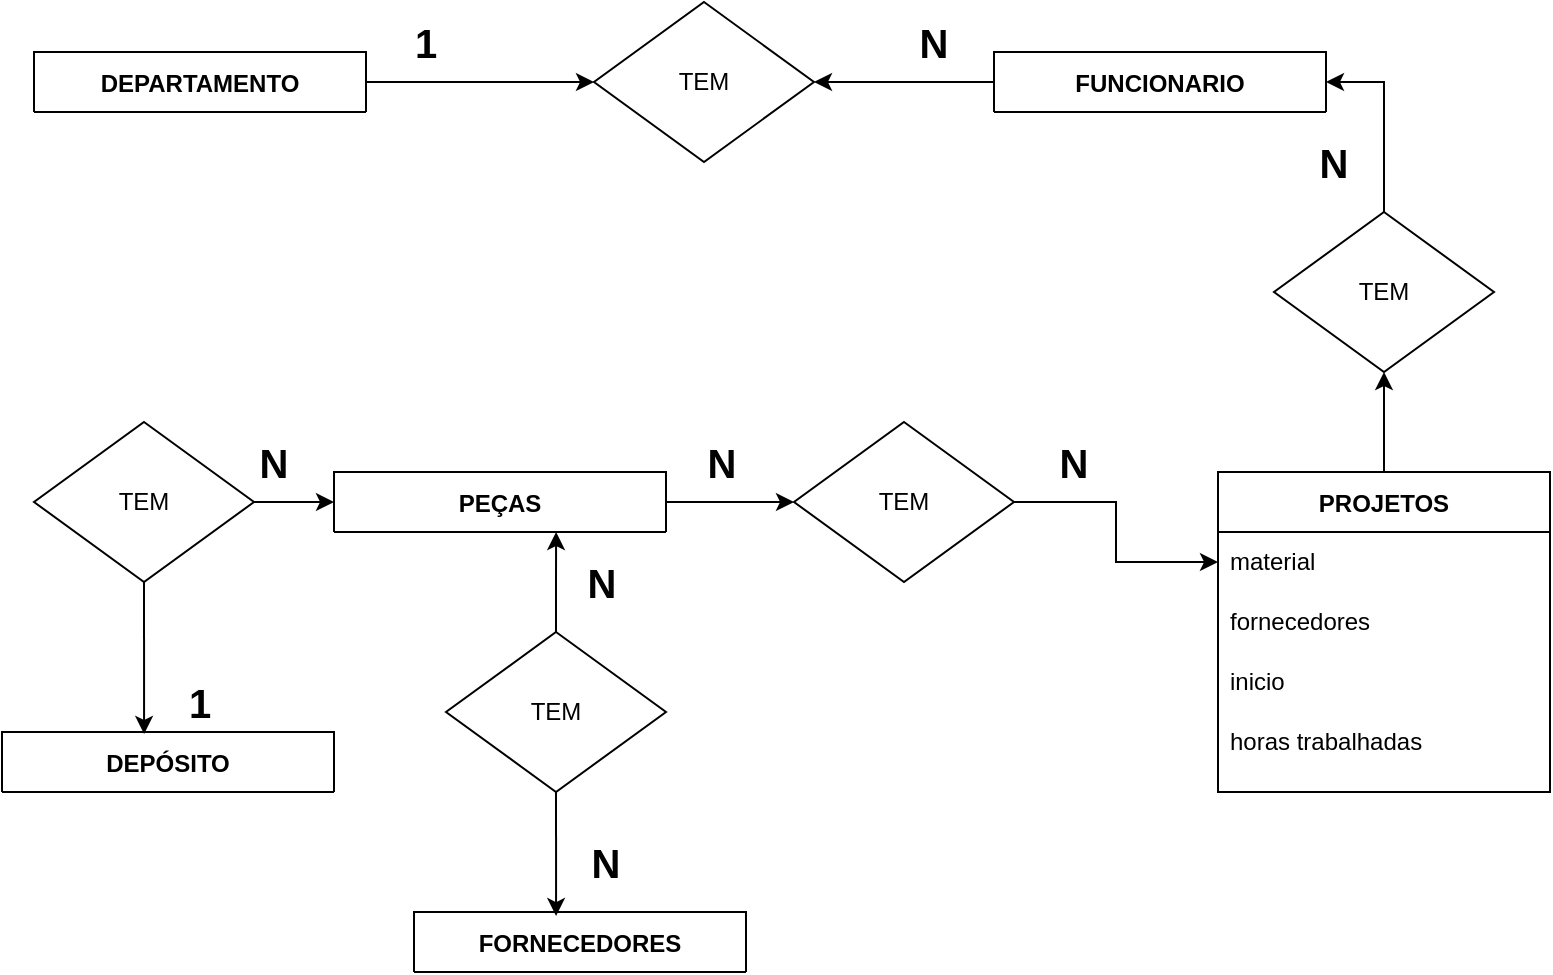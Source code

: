 <mxfile version="21.7.1" type="github">
  <diagram name="Página-1" id="EdCi6qqeYbmj2dqAL55u">
    <mxGraphModel dx="1434" dy="718" grid="1" gridSize="10" guides="1" tooltips="1" connect="1" arrows="1" fold="1" page="1" pageScale="1" pageWidth="827" pageHeight="1169" math="0" shadow="0">
      <root>
        <mxCell id="0" />
        <mxCell id="1" parent="0" />
        <mxCell id="l-YQVCtkZj5Swf5vdeMX-42" style="edgeStyle=orthogonalEdgeStyle;rounded=0;orthogonalLoop=1;jettySize=auto;html=1;exitX=1;exitY=0.5;exitDx=0;exitDy=0;entryX=0;entryY=0.5;entryDx=0;entryDy=0;" edge="1" parent="1" source="l-YQVCtkZj5Swf5vdeMX-6" target="l-YQVCtkZj5Swf5vdeMX-24">
          <mxGeometry relative="1" as="geometry" />
        </mxCell>
        <mxCell id="l-YQVCtkZj5Swf5vdeMX-6" value="DEPARTAMENTO" style="swimlane;startSize=30;" vertex="1" parent="1">
          <mxGeometry x="40" y="240" width="166" height="30" as="geometry" />
        </mxCell>
        <mxCell id="l-YQVCtkZj5Swf5vdeMX-44" value="" style="edgeStyle=orthogonalEdgeStyle;rounded=0;orthogonalLoop=1;jettySize=auto;html=1;" edge="1" parent="1" source="l-YQVCtkZj5Swf5vdeMX-19" target="l-YQVCtkZj5Swf5vdeMX-34">
          <mxGeometry relative="1" as="geometry" />
        </mxCell>
        <mxCell id="l-YQVCtkZj5Swf5vdeMX-19" value="PROJETOS" style="swimlane;startSize=30;" vertex="1" parent="1">
          <mxGeometry x="632" y="450" width="166" height="160" as="geometry" />
        </mxCell>
        <mxCell id="l-YQVCtkZj5Swf5vdeMX-20" value="material" style="text;html=1;align=left;verticalAlign=middle;resizable=0;points=[];autosize=1;strokeColor=none;fillColor=none;strokeWidth=0;spacingLeft=4;" vertex="1" parent="l-YQVCtkZj5Swf5vdeMX-19">
          <mxGeometry y="30" width="70" height="30" as="geometry" />
        </mxCell>
        <mxCell id="l-YQVCtkZj5Swf5vdeMX-21" value="fornecedores" style="text;html=1;align=left;verticalAlign=middle;resizable=0;points=[];autosize=1;strokeColor=none;fillColor=none;spacingLeft=4;" vertex="1" parent="l-YQVCtkZj5Swf5vdeMX-19">
          <mxGeometry y="60" width="100" height="30" as="geometry" />
        </mxCell>
        <mxCell id="l-YQVCtkZj5Swf5vdeMX-22" value="inicio" style="text;html=1;align=left;verticalAlign=middle;resizable=0;points=[];autosize=1;strokeColor=none;fillColor=none;spacingLeft=4;" vertex="1" parent="l-YQVCtkZj5Swf5vdeMX-19">
          <mxGeometry y="90" width="50" height="30" as="geometry" />
        </mxCell>
        <mxCell id="l-YQVCtkZj5Swf5vdeMX-23" value="horas trabalhadas" style="text;html=1;align=left;verticalAlign=middle;resizable=0;points=[];autosize=1;strokeColor=none;fillColor=none;spacingLeft=4;" vertex="1" parent="l-YQVCtkZj5Swf5vdeMX-19">
          <mxGeometry y="120" width="120" height="30" as="geometry" />
        </mxCell>
        <mxCell id="l-YQVCtkZj5Swf5vdeMX-24" value="TEM" style="rhombus;whiteSpace=wrap;html=1;" vertex="1" parent="1">
          <mxGeometry x="320" y="215" width="110" height="80" as="geometry" />
        </mxCell>
        <mxCell id="l-YQVCtkZj5Swf5vdeMX-26" value="&lt;font style=&quot;font-size: 20px;&quot;&gt;&lt;b&gt;1&lt;/b&gt;&lt;/font&gt;" style="text;html=1;strokeColor=none;fillColor=none;align=center;verticalAlign=middle;whiteSpace=wrap;rounded=0;" vertex="1" parent="1">
          <mxGeometry x="206" y="220" width="60" height="30" as="geometry" />
        </mxCell>
        <mxCell id="l-YQVCtkZj5Swf5vdeMX-41" style="edgeStyle=orthogonalEdgeStyle;rounded=0;orthogonalLoop=1;jettySize=auto;html=1;exitX=0.5;exitY=0;exitDx=0;exitDy=0;entryX=1;entryY=0.5;entryDx=0;entryDy=0;" edge="1" parent="1" source="l-YQVCtkZj5Swf5vdeMX-34" target="l-YQVCtkZj5Swf5vdeMX-40">
          <mxGeometry relative="1" as="geometry" />
        </mxCell>
        <mxCell id="l-YQVCtkZj5Swf5vdeMX-34" value="TEM" style="rhombus;whiteSpace=wrap;html=1;" vertex="1" parent="1">
          <mxGeometry x="660" y="320" width="110" height="80" as="geometry" />
        </mxCell>
        <mxCell id="l-YQVCtkZj5Swf5vdeMX-47" value="" style="edgeStyle=orthogonalEdgeStyle;rounded=0;orthogonalLoop=1;jettySize=auto;html=1;" edge="1" parent="1" source="l-YQVCtkZj5Swf5vdeMX-35" target="l-YQVCtkZj5Swf5vdeMX-20">
          <mxGeometry relative="1" as="geometry" />
        </mxCell>
        <mxCell id="l-YQVCtkZj5Swf5vdeMX-35" value="TEM" style="rhombus;whiteSpace=wrap;html=1;" vertex="1" parent="1">
          <mxGeometry x="420" y="425" width="110" height="80" as="geometry" />
        </mxCell>
        <mxCell id="l-YQVCtkZj5Swf5vdeMX-48" style="edgeStyle=orthogonalEdgeStyle;rounded=0;orthogonalLoop=1;jettySize=auto;html=1;" edge="1" parent="1" source="l-YQVCtkZj5Swf5vdeMX-37" target="l-YQVCtkZj5Swf5vdeMX-35">
          <mxGeometry relative="1" as="geometry" />
        </mxCell>
        <mxCell id="l-YQVCtkZj5Swf5vdeMX-37" value="PEÇAS" style="swimlane;startSize=30;" vertex="1" parent="1">
          <mxGeometry x="190" y="450" width="166" height="30" as="geometry" />
        </mxCell>
        <mxCell id="l-YQVCtkZj5Swf5vdeMX-38" style="edgeStyle=orthogonalEdgeStyle;rounded=0;orthogonalLoop=1;jettySize=auto;html=1;exitX=0.5;exitY=1;exitDx=0;exitDy=0;" edge="1" parent="1" source="l-YQVCtkZj5Swf5vdeMX-37" target="l-YQVCtkZj5Swf5vdeMX-37">
          <mxGeometry relative="1" as="geometry" />
        </mxCell>
        <mxCell id="l-YQVCtkZj5Swf5vdeMX-43" value="" style="edgeStyle=orthogonalEdgeStyle;rounded=0;orthogonalLoop=1;jettySize=auto;html=1;" edge="1" parent="1" source="l-YQVCtkZj5Swf5vdeMX-40" target="l-YQVCtkZj5Swf5vdeMX-24">
          <mxGeometry relative="1" as="geometry" />
        </mxCell>
        <mxCell id="l-YQVCtkZj5Swf5vdeMX-40" value="FUNCIONARIO" style="swimlane;startSize=30;" vertex="1" parent="1">
          <mxGeometry x="520" y="240" width="166" height="30" as="geometry" />
        </mxCell>
        <mxCell id="l-YQVCtkZj5Swf5vdeMX-45" value="DEPÓSITO" style="swimlane;startSize=30;" vertex="1" parent="1">
          <mxGeometry x="24" y="580" width="166" height="30" as="geometry" />
        </mxCell>
        <mxCell id="l-YQVCtkZj5Swf5vdeMX-46" value="FORNECEDORES" style="swimlane;startSize=30;" vertex="1" parent="1">
          <mxGeometry x="230" y="670" width="166" height="30" as="geometry" />
        </mxCell>
        <mxCell id="l-YQVCtkZj5Swf5vdeMX-50" style="edgeStyle=orthogonalEdgeStyle;rounded=0;orthogonalLoop=1;jettySize=auto;html=1;exitX=1;exitY=0.5;exitDx=0;exitDy=0;entryX=0;entryY=0.5;entryDx=0;entryDy=0;" edge="1" parent="1" source="l-YQVCtkZj5Swf5vdeMX-49" target="l-YQVCtkZj5Swf5vdeMX-37">
          <mxGeometry relative="1" as="geometry" />
        </mxCell>
        <mxCell id="l-YQVCtkZj5Swf5vdeMX-51" style="edgeStyle=orthogonalEdgeStyle;rounded=0;orthogonalLoop=1;jettySize=auto;html=1;exitX=0.5;exitY=1;exitDx=0;exitDy=0;entryX=0.428;entryY=0.033;entryDx=0;entryDy=0;entryPerimeter=0;" edge="1" parent="1" source="l-YQVCtkZj5Swf5vdeMX-49" target="l-YQVCtkZj5Swf5vdeMX-45">
          <mxGeometry relative="1" as="geometry" />
        </mxCell>
        <mxCell id="l-YQVCtkZj5Swf5vdeMX-49" value="TEM" style="rhombus;whiteSpace=wrap;html=1;" vertex="1" parent="1">
          <mxGeometry x="40" y="425" width="110" height="80" as="geometry" />
        </mxCell>
        <mxCell id="l-YQVCtkZj5Swf5vdeMX-53" style="edgeStyle=orthogonalEdgeStyle;rounded=0;orthogonalLoop=1;jettySize=auto;html=1;entryX=0.669;entryY=1;entryDx=0;entryDy=0;entryPerimeter=0;" edge="1" parent="1" source="l-YQVCtkZj5Swf5vdeMX-52" target="l-YQVCtkZj5Swf5vdeMX-37">
          <mxGeometry relative="1" as="geometry" />
        </mxCell>
        <mxCell id="l-YQVCtkZj5Swf5vdeMX-54" style="edgeStyle=orthogonalEdgeStyle;rounded=0;orthogonalLoop=1;jettySize=auto;html=1;exitX=0.5;exitY=1;exitDx=0;exitDy=0;entryX=0.428;entryY=0.067;entryDx=0;entryDy=0;entryPerimeter=0;" edge="1" parent="1" source="l-YQVCtkZj5Swf5vdeMX-52" target="l-YQVCtkZj5Swf5vdeMX-46">
          <mxGeometry relative="1" as="geometry" />
        </mxCell>
        <mxCell id="l-YQVCtkZj5Swf5vdeMX-52" value="TEM" style="rhombus;whiteSpace=wrap;html=1;" vertex="1" parent="1">
          <mxGeometry x="246" y="530" width="110" height="80" as="geometry" />
        </mxCell>
        <mxCell id="l-YQVCtkZj5Swf5vdeMX-55" value="&lt;font style=&quot;font-size: 20px;&quot;&gt;&lt;b&gt;1&lt;/b&gt;&lt;/font&gt;" style="text;html=1;strokeColor=none;fillColor=none;align=center;verticalAlign=middle;whiteSpace=wrap;rounded=0;" vertex="1" parent="1">
          <mxGeometry x="93" y="550" width="60" height="30" as="geometry" />
        </mxCell>
        <mxCell id="l-YQVCtkZj5Swf5vdeMX-58" value="&lt;font style=&quot;font-size: 20px;&quot;&gt;&lt;b&gt;N&lt;/b&gt;&lt;/font&gt;" style="text;html=1;strokeColor=none;fillColor=none;align=center;verticalAlign=middle;whiteSpace=wrap;rounded=0;" vertex="1" parent="1">
          <mxGeometry x="460" y="220" width="60" height="30" as="geometry" />
        </mxCell>
        <mxCell id="l-YQVCtkZj5Swf5vdeMX-59" value="&lt;font style=&quot;font-size: 20px;&quot;&gt;&lt;b&gt;N&lt;/b&gt;&lt;/font&gt;" style="text;html=1;strokeColor=none;fillColor=none;align=center;verticalAlign=middle;whiteSpace=wrap;rounded=0;" vertex="1" parent="1">
          <mxGeometry x="660" y="280" width="60" height="30" as="geometry" />
        </mxCell>
        <mxCell id="l-YQVCtkZj5Swf5vdeMX-60" value="&lt;font style=&quot;font-size: 20px;&quot;&gt;&lt;b&gt;N&lt;/b&gt;&lt;/font&gt;" style="text;html=1;strokeColor=none;fillColor=none;align=center;verticalAlign=middle;whiteSpace=wrap;rounded=0;" vertex="1" parent="1">
          <mxGeometry x="530" y="430" width="60" height="30" as="geometry" />
        </mxCell>
        <mxCell id="l-YQVCtkZj5Swf5vdeMX-61" value="&lt;font style=&quot;font-size: 20px;&quot;&gt;&lt;b&gt;N&lt;/b&gt;&lt;/font&gt;" style="text;html=1;strokeColor=none;fillColor=none;align=center;verticalAlign=middle;whiteSpace=wrap;rounded=0;" vertex="1" parent="1">
          <mxGeometry x="354" y="430" width="60" height="30" as="geometry" />
        </mxCell>
        <mxCell id="l-YQVCtkZj5Swf5vdeMX-62" value="&lt;font style=&quot;font-size: 20px;&quot;&gt;&lt;b&gt;N&lt;/b&gt;&lt;/font&gt;" style="text;html=1;strokeColor=none;fillColor=none;align=center;verticalAlign=middle;whiteSpace=wrap;rounded=0;" vertex="1" parent="1">
          <mxGeometry x="130" y="430" width="60" height="30" as="geometry" />
        </mxCell>
        <mxCell id="l-YQVCtkZj5Swf5vdeMX-63" value="&lt;font style=&quot;font-size: 20px;&quot;&gt;&lt;b&gt;N&lt;/b&gt;&lt;/font&gt;" style="text;html=1;strokeColor=none;fillColor=none;align=center;verticalAlign=middle;whiteSpace=wrap;rounded=0;" vertex="1" parent="1">
          <mxGeometry x="294" y="490" width="60" height="30" as="geometry" />
        </mxCell>
        <mxCell id="l-YQVCtkZj5Swf5vdeMX-64" value="&lt;font style=&quot;font-size: 20px;&quot;&gt;&lt;b&gt;N&lt;/b&gt;&lt;/font&gt;" style="text;html=1;strokeColor=none;fillColor=none;align=center;verticalAlign=middle;whiteSpace=wrap;rounded=0;" vertex="1" parent="1">
          <mxGeometry x="296" y="630" width="60" height="30" as="geometry" />
        </mxCell>
      </root>
    </mxGraphModel>
  </diagram>
</mxfile>

